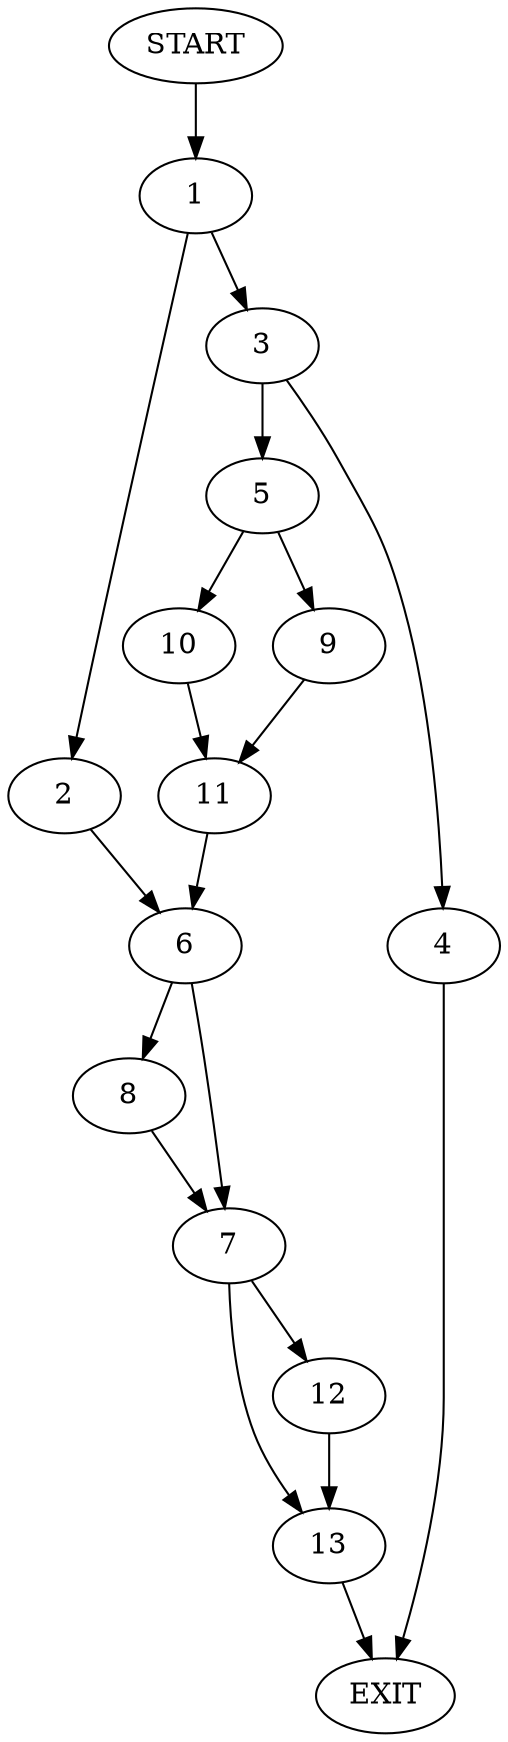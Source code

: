 digraph {
0 [label="START"]
14 [label="EXIT"]
0 -> 1
1 -> 2
1 -> 3
3 -> 4
3 -> 5
2 -> 6
6 -> 7
6 -> 8
4 -> 14
5 -> 9
5 -> 10
9 -> 11
10 -> 11
11 -> 6
7 -> 12
7 -> 13
8 -> 7
13 -> 14
12 -> 13
}
